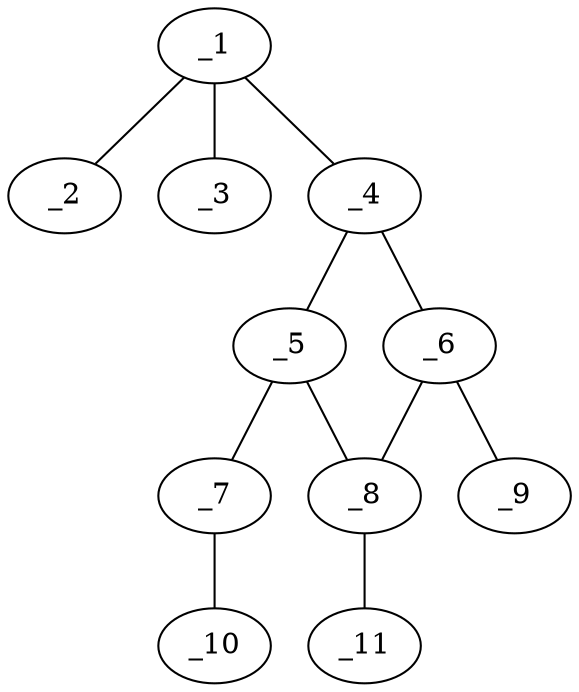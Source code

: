 graph molid365560 {
	_1	 [charge=0,
		chem=4,
		symbol="N  ",
		x="5.4142",
		y="0.25"];
	_2	 [charge=0,
		chem=1,
		symbol="C  ",
		x="5.9142",
		y="-0.616"];
	_1 -- _2	 [valence=1];
	_3	 [charge=0,
		chem=1,
		symbol="C  ",
		x="5.9142",
		y="1.116"];
	_1 -- _3	 [valence=1];
	_4	 [charge=0,
		chem=1,
		symbol="C  ",
		x="4.4142",
		y="0.25"];
	_1 -- _4	 [valence=1];
	_5	 [charge=0,
		chem=1,
		symbol="C  ",
		x="3.7071",
		y="-0.4571"];
	_4 -- _5	 [valence=2];
	_6	 [charge=0,
		chem=1,
		symbol="C  ",
		x="3.7071",
		y="0.9571"];
	_4 -- _6	 [valence=1];
	_7	 [charge=0,
		chem=5,
		symbol="S  ",
		x="3.7071",
		y="-1.4571"];
	_5 -- _7	 [valence=1];
	_8	 [charge=0,
		chem=1,
		symbol="C  ",
		x=3,
		y="0.25"];
	_5 -- _8	 [valence=1];
	_6 -- _8	 [valence=1];
	_9	 [charge=0,
		chem=2,
		symbol="O  ",
		x="3.7071",
		y="1.9571"];
	_6 -- _9	 [valence=2];
	_10	 [charge=0,
		chem=1,
		symbol="C  ",
		x="2.8411",
		y="-1.9571"];
	_7 -- _10	 [valence=1];
	_11	 [charge=0,
		chem=5,
		symbol="S  ",
		x=2,
		y="0.25"];
	_8 -- _11	 [valence=2];
}
